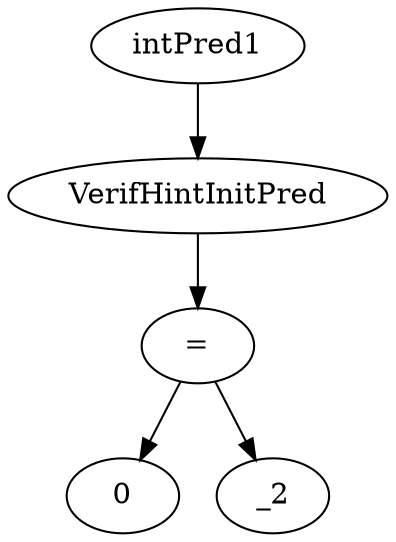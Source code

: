 digraph dag {
0 [label="intPred1"];
1 [label="VerifHintInitPred"];
2 [label="="];
3 [label="0"];
4 [label="_2"];
"0" -> "1"[label=""]
"1" -> "2"[label=""]
"2" -> "4"[label=""]
"2" -> "3"[label=""]
}

